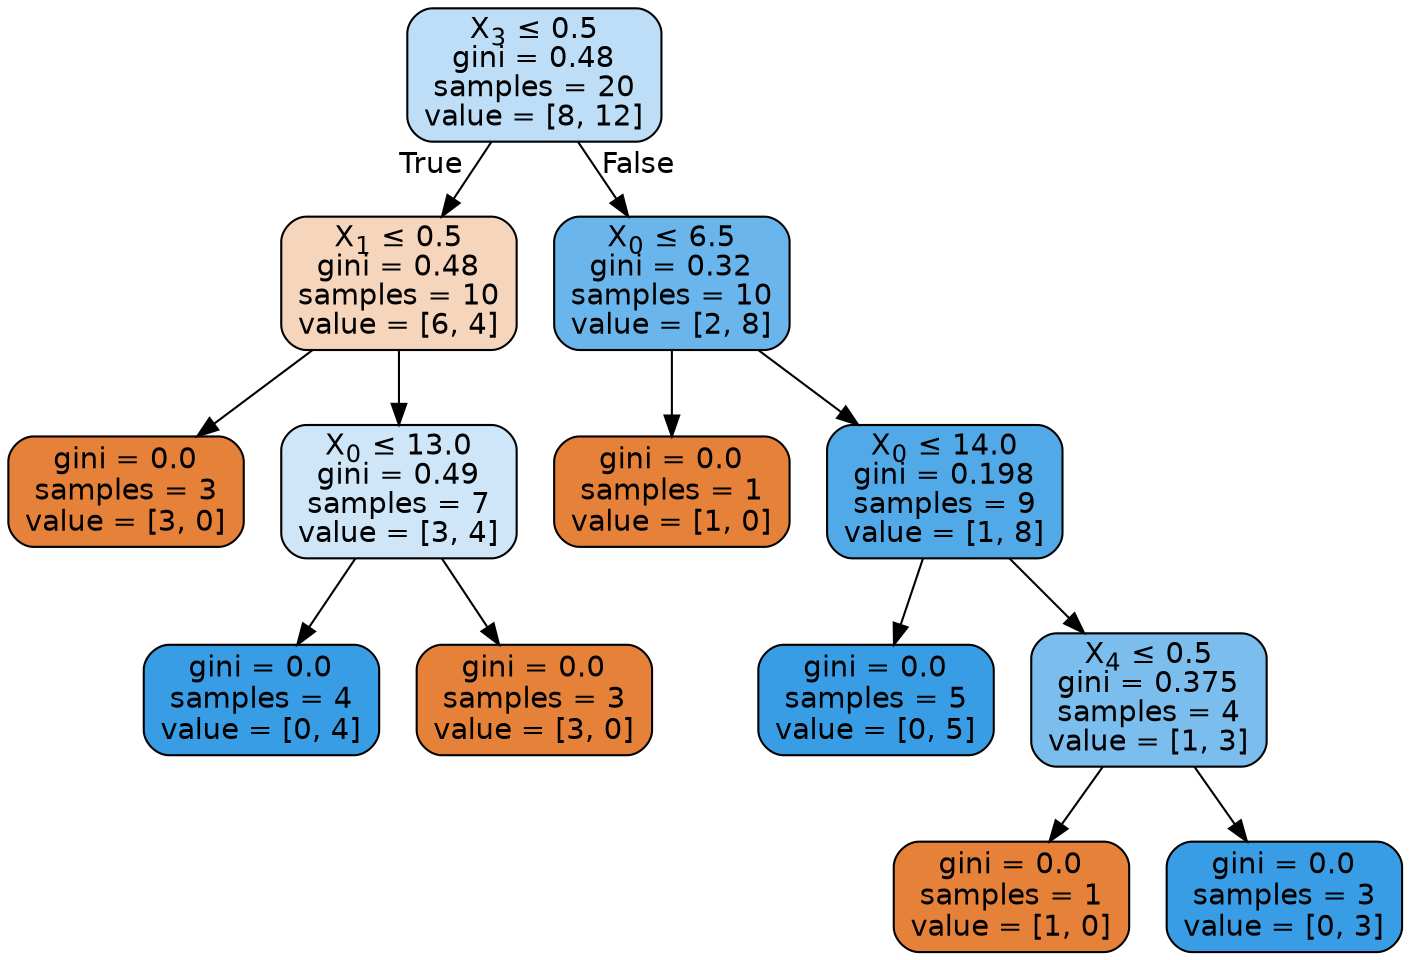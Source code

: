 digraph Tree {
node [shape=box, style="filled, rounded", color="black", fontname=helvetica] ;
edge [fontname=helvetica] ;
0 [label=<X<SUB>3</SUB> &le; 0.5<br/>gini = 0.48<br/>samples = 20<br/>value = [8, 12]>, fillcolor="#bddef6"] ;
1 [label=<X<SUB>1</SUB> &le; 0.5<br/>gini = 0.48<br/>samples = 10<br/>value = [6, 4]>, fillcolor="#f6d5bd"] ;
0 -> 1 [labeldistance=2.5, labelangle=45, headlabel="True"] ;
2 [label=<gini = 0.0<br/>samples = 3<br/>value = [3, 0]>, fillcolor="#e58139"] ;
1 -> 2 ;
3 [label=<X<SUB>0</SUB> &le; 13.0<br/>gini = 0.49<br/>samples = 7<br/>value = [3, 4]>, fillcolor="#cee6f8"] ;
1 -> 3 ;
4 [label=<gini = 0.0<br/>samples = 4<br/>value = [0, 4]>, fillcolor="#399de5"] ;
3 -> 4 ;
5 [label=<gini = 0.0<br/>samples = 3<br/>value = [3, 0]>, fillcolor="#e58139"] ;
3 -> 5 ;
6 [label=<X<SUB>0</SUB> &le; 6.5<br/>gini = 0.32<br/>samples = 10<br/>value = [2, 8]>, fillcolor="#6ab6ec"] ;
0 -> 6 [labeldistance=2.5, labelangle=-45, headlabel="False"] ;
7 [label=<gini = 0.0<br/>samples = 1<br/>value = [1, 0]>, fillcolor="#e58139"] ;
6 -> 7 ;
8 [label=<X<SUB>0</SUB> &le; 14.0<br/>gini = 0.198<br/>samples = 9<br/>value = [1, 8]>, fillcolor="#52a9e8"] ;
6 -> 8 ;
9 [label=<gini = 0.0<br/>samples = 5<br/>value = [0, 5]>, fillcolor="#399de5"] ;
8 -> 9 ;
10 [label=<X<SUB>4</SUB> &le; 0.5<br/>gini = 0.375<br/>samples = 4<br/>value = [1, 3]>, fillcolor="#7bbeee"] ;
8 -> 10 ;
11 [label=<gini = 0.0<br/>samples = 1<br/>value = [1, 0]>, fillcolor="#e58139"] ;
10 -> 11 ;
12 [label=<gini = 0.0<br/>samples = 3<br/>value = [0, 3]>, fillcolor="#399de5"] ;
10 -> 12 ;
}
